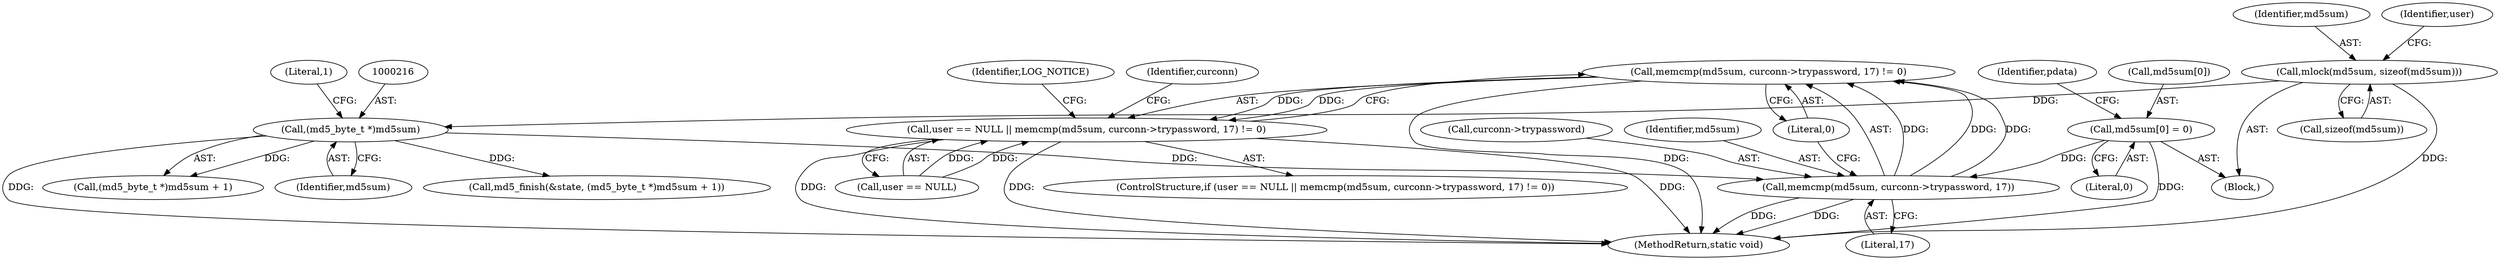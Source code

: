 digraph "0_MAC-Telnet_b69d11727d4f0f8cf719c79e3fb700f55ca03e9a_2@API" {
"1000267" [label="(Call,memcmp(md5sum, curconn->trypassword, 17) != 0)"];
"1000268" [label="(Call,memcmp(md5sum, curconn->trypassword, 17))"];
"1000215" [label="(Call,(md5_byte_t *)md5sum)"];
"1000151" [label="(Call,mlock(md5sum, sizeof(md5sum)))"];
"1000219" [label="(Call,md5sum[0] = 0)"];
"1000263" [label="(Call,user == NULL || memcmp(md5sum, curconn->trypassword, 17) != 0)"];
"1000226" [label="(Identifier,pdata)"];
"1000268" [label="(Call,memcmp(md5sum, curconn->trypassword, 17))"];
"1000274" [label="(Literal,0)"];
"1000277" [label="(Identifier,LOG_NOTICE)"];
"1000220" [label="(Call,md5sum[0])"];
"1000219" [label="(Call,md5sum[0] = 0)"];
"1000145" [label="(Block,)"];
"1000267" [label="(Call,memcmp(md5sum, curconn->trypassword, 17) != 0)"];
"1000151" [label="(Call,mlock(md5sum, sizeof(md5sum)))"];
"1000223" [label="(Literal,0)"];
"1000264" [label="(Call,user == NULL)"];
"1000270" [label="(Call,curconn->trypassword)"];
"1000693" [label="(MethodReturn,static void)"];
"1000262" [label="(ControlStructure,if (user == NULL || memcmp(md5sum, curconn->trypassword, 17) != 0))"];
"1000152" [label="(Identifier,md5sum)"];
"1000211" [label="(Call,md5_finish(&state, (md5_byte_t *)md5sum + 1))"];
"1000263" [label="(Call,user == NULL || memcmp(md5sum, curconn->trypassword, 17) != 0)"];
"1000269" [label="(Identifier,md5sum)"];
"1000294" [label="(Identifier,curconn)"];
"1000217" [label="(Identifier,md5sum)"];
"1000158" [label="(Identifier,user)"];
"1000273" [label="(Literal,17)"];
"1000218" [label="(Literal,1)"];
"1000214" [label="(Call,(md5_byte_t *)md5sum + 1)"];
"1000215" [label="(Call,(md5_byte_t *)md5sum)"];
"1000153" [label="(Call,sizeof(md5sum))"];
"1000267" -> "1000263"  [label="AST: "];
"1000267" -> "1000274"  [label="CFG: "];
"1000268" -> "1000267"  [label="AST: "];
"1000274" -> "1000267"  [label="AST: "];
"1000263" -> "1000267"  [label="CFG: "];
"1000267" -> "1000693"  [label="DDG: "];
"1000267" -> "1000263"  [label="DDG: "];
"1000267" -> "1000263"  [label="DDG: "];
"1000268" -> "1000267"  [label="DDG: "];
"1000268" -> "1000267"  [label="DDG: "];
"1000268" -> "1000267"  [label="DDG: "];
"1000268" -> "1000273"  [label="CFG: "];
"1000269" -> "1000268"  [label="AST: "];
"1000270" -> "1000268"  [label="AST: "];
"1000273" -> "1000268"  [label="AST: "];
"1000274" -> "1000268"  [label="CFG: "];
"1000268" -> "1000693"  [label="DDG: "];
"1000268" -> "1000693"  [label="DDG: "];
"1000215" -> "1000268"  [label="DDG: "];
"1000219" -> "1000268"  [label="DDG: "];
"1000215" -> "1000214"  [label="AST: "];
"1000215" -> "1000217"  [label="CFG: "];
"1000216" -> "1000215"  [label="AST: "];
"1000217" -> "1000215"  [label="AST: "];
"1000218" -> "1000215"  [label="CFG: "];
"1000215" -> "1000693"  [label="DDG: "];
"1000215" -> "1000211"  [label="DDG: "];
"1000215" -> "1000214"  [label="DDG: "];
"1000151" -> "1000215"  [label="DDG: "];
"1000151" -> "1000145"  [label="AST: "];
"1000151" -> "1000153"  [label="CFG: "];
"1000152" -> "1000151"  [label="AST: "];
"1000153" -> "1000151"  [label="AST: "];
"1000158" -> "1000151"  [label="CFG: "];
"1000151" -> "1000693"  [label="DDG: "];
"1000219" -> "1000145"  [label="AST: "];
"1000219" -> "1000223"  [label="CFG: "];
"1000220" -> "1000219"  [label="AST: "];
"1000223" -> "1000219"  [label="AST: "];
"1000226" -> "1000219"  [label="CFG: "];
"1000219" -> "1000693"  [label="DDG: "];
"1000263" -> "1000262"  [label="AST: "];
"1000263" -> "1000264"  [label="CFG: "];
"1000264" -> "1000263"  [label="AST: "];
"1000277" -> "1000263"  [label="CFG: "];
"1000294" -> "1000263"  [label="CFG: "];
"1000263" -> "1000693"  [label="DDG: "];
"1000263" -> "1000693"  [label="DDG: "];
"1000263" -> "1000693"  [label="DDG: "];
"1000264" -> "1000263"  [label="DDG: "];
"1000264" -> "1000263"  [label="DDG: "];
}
